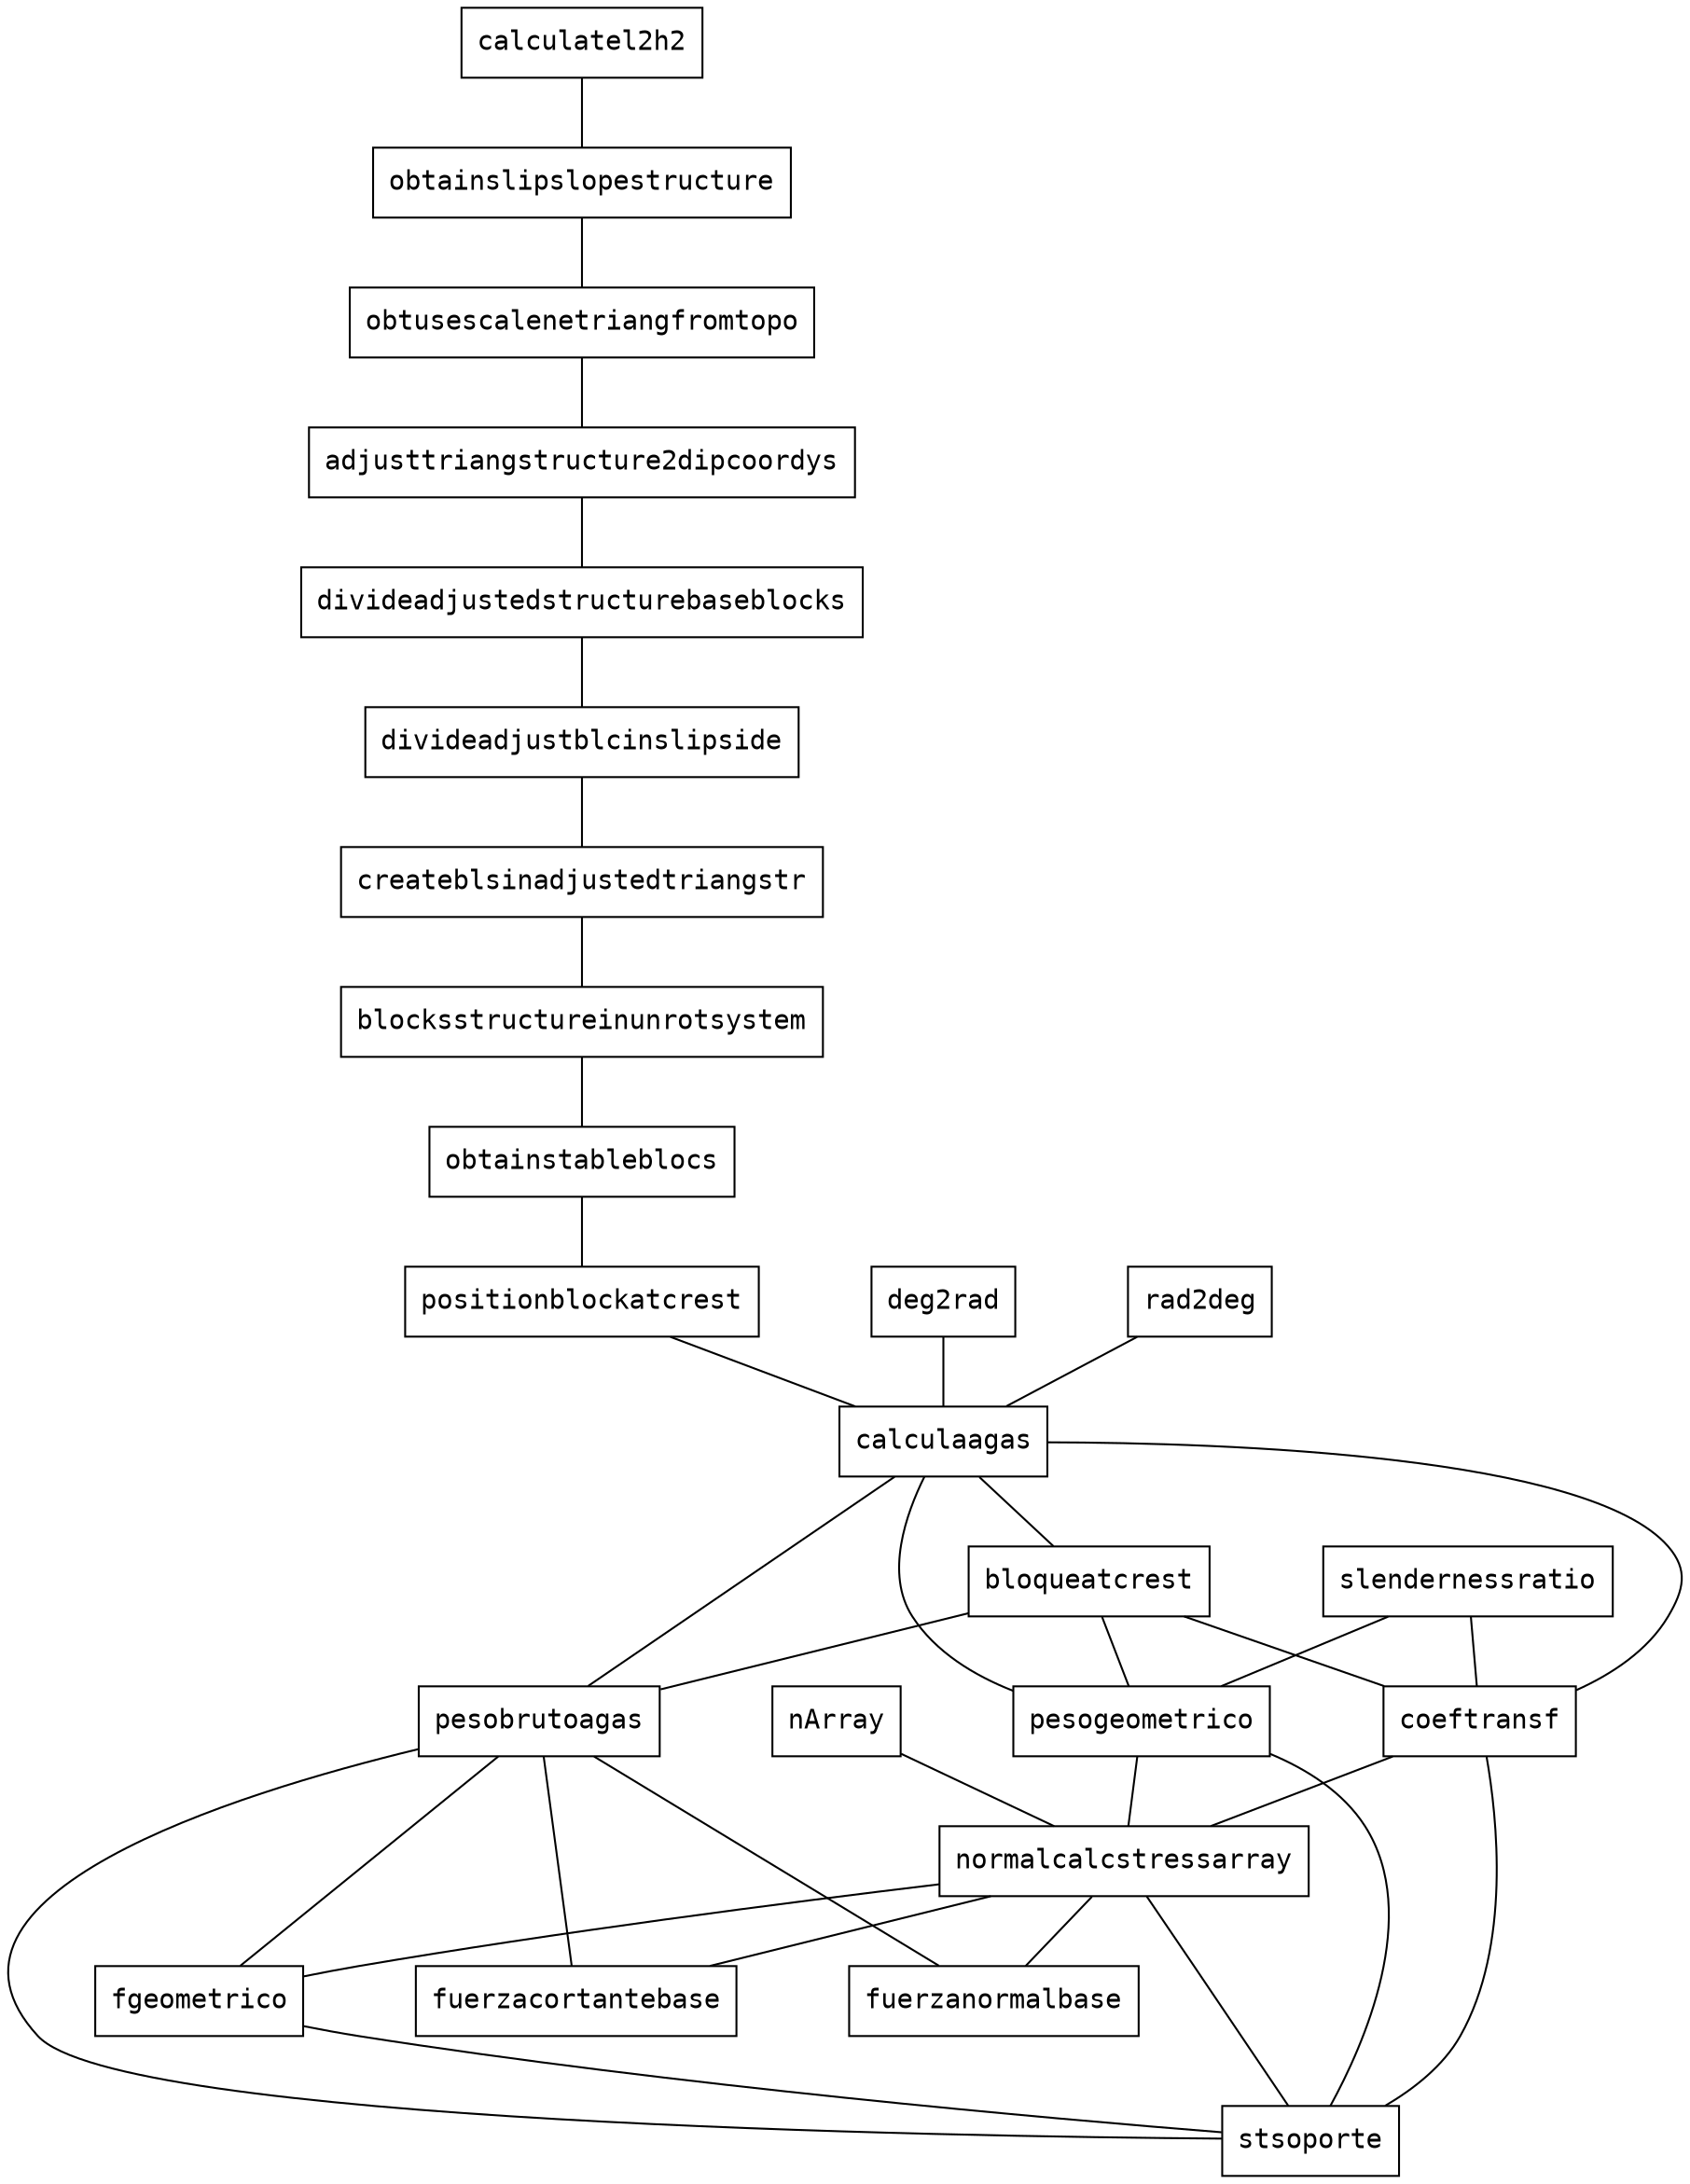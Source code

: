 graph G {
// General appereance
// increases the separation between nodes
nodesep =0.8 
// all nodes will this shape and colour
node [ color=Black, fontname=Courier, shape=box ] 
// all the lines look like this
edge [ color=Black, style=solid ]

// main [label="Circular Slope Stability Toolbox"];

// main program
pesobrutoagas--stsoporte;
pesogeometrico--stsoporte;
coeftransf--stsoporte;
normalcalcstressarray--stsoporte;
fgeometrico--stsoporte;

// primary level
bloqueatcrest--pesobrutoagas;
calculaagas--pesobrutoagas;
slendernessratio--pesogeometrico;
bloqueatcrest--pesogeometrico;
calculaagas--pesogeometrico;
slendernessratio--coeftransf;
bloqueatcrest--coeftransf;
calculaagas--coeftransf;
pesogeometrico--normalcalcstressarray;
coeftransf--normalcalcstressarray;
nArray--normalcalcstressarray;
normalcalcstressarray--fgeometrico;
pesobrutoagas--fgeometrico;
pesobrutoagas--fuerzacortantebase;
pesobrutoagas--fuerzanormalbase;
normalcalcstressarray--fuerzacortantebase;
normalcalcstressarray--fuerzanormalbase;
calculatel2h2--obtainslipslopestructure;
obtainslipslopestructure--obtusescalenetriangfromtopo;
obtusescalenetriangfromtopo--adjusttriangstructure2dipcoordys;
adjusttriangstructure2dipcoordys--divideadjustedstructurebaseblocks;
divideadjustedstructurebaseblocks--divideadjustblcinslipside;
divideadjustblcinslipside--createblsinadjustedtriangstr;
createblsinadjustedtriangstr--blocksstructureinunrotsystem;
blocksstructureinunrotsystem--obtainstableblocs;
obtainstableblocs--positionblockatcrest;
// secondary level
deg2rad--calculaagas;
rad2deg--calculaagas;
calculaagas--bloqueatcrest;
positionblockatcrest--calculaagas;
}
/*
 References: http://www.graphviz.org/content/node-shapes
 Example: 
  a--b [color=red, penwidth=3.0, label="0.2", weight="0.2" ];
 In order to run:
  dot -Tps funcfuncCssToolbox.dot > funcfuncCssToolbox.eps
 To export to SVG, first convert EPS to PDF
  epstopdf funcCssToolbox.eps
 Then ...
  pdf2svg funcCssToolbox.pdf funcCssToolbox.svg
  
 Or directly:
 dot -Tsvg funcCssToolbox.dot > funcCssToolbox.svg
*/

